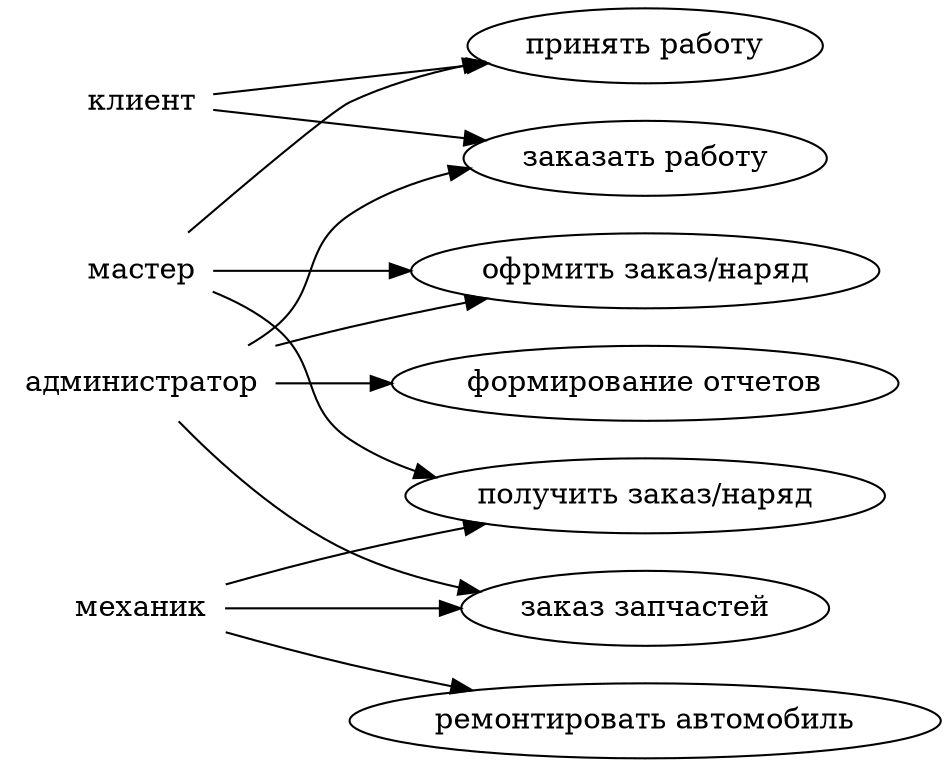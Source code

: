 digraph G {
  rankdir = LR
  
  "клиент" [shape=none size=1 image="actor.png"];
  "администратор" [shape=none size=1 image="actor.png"];
  "мастер" [shape=none size=1 image="actor.png"];
  "механик" [shape=none size=1 image="actor.png"];
  
  "клиент" -> "заказать работу";
  "клиент" -> "принять работу";
  "администратор" ->"заказать работу";
  "администратор" ->"офрмить заказ/наряд";
  "администратор" ->"заказ запчастей";
  "администратор" ->"формирование отчетов";
  "мастер" -> "принять работу";
  "мастер" -> "офрмить заказ/наряд";
  "мастер" -> "получить заказ/наряд";
  "механик" -> "получить заказ/наряд";
  "механик" -> "ремонтировать автомобиль";
  "механик" -> "заказ запчастей";

}
